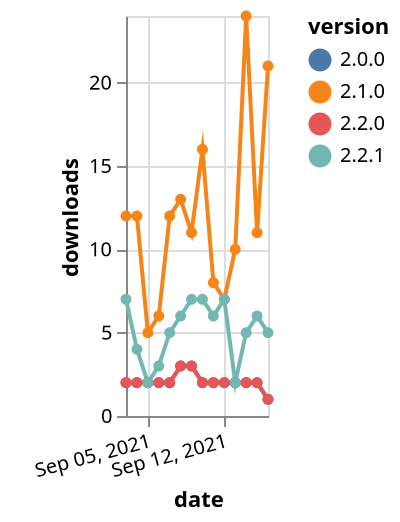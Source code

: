 {"$schema": "https://vega.github.io/schema/vega-lite/v5.json", "description": "A simple bar chart with embedded data.", "data": {"values": [{"date": "2021-09-03", "total": 2958, "delta": 2, "version": "2.0.0"}, {"date": "2021-09-04", "total": 2960, "delta": 2, "version": "2.0.0"}, {"date": "2021-09-05", "total": 2962, "delta": 2, "version": "2.0.0"}, {"date": "2021-09-06", "total": 2964, "delta": 2, "version": "2.0.0"}, {"date": "2021-09-07", "total": 2966, "delta": 2, "version": "2.0.0"}, {"date": "2021-09-08", "total": 2969, "delta": 3, "version": "2.0.0"}, {"date": "2021-09-09", "total": 2972, "delta": 3, "version": "2.0.0"}, {"date": "2021-09-10", "total": 2974, "delta": 2, "version": "2.0.0"}, {"date": "2021-09-11", "total": 2976, "delta": 2, "version": "2.0.0"}, {"date": "2021-09-12", "total": 2978, "delta": 2, "version": "2.0.0"}, {"date": "2021-09-13", "total": 2980, "delta": 2, "version": "2.0.0"}, {"date": "2021-09-14", "total": 2982, "delta": 2, "version": "2.0.0"}, {"date": "2021-09-15", "total": 2984, "delta": 2, "version": "2.0.0"}, {"date": "2021-09-16", "total": 2985, "delta": 1, "version": "2.0.0"}, {"date": "2021-09-03", "total": 6311, "delta": 2, "version": "2.2.0"}, {"date": "2021-09-04", "total": 6313, "delta": 2, "version": "2.2.0"}, {"date": "2021-09-05", "total": 6315, "delta": 2, "version": "2.2.0"}, {"date": "2021-09-06", "total": 6317, "delta": 2, "version": "2.2.0"}, {"date": "2021-09-07", "total": 6319, "delta": 2, "version": "2.2.0"}, {"date": "2021-09-08", "total": 6322, "delta": 3, "version": "2.2.0"}, {"date": "2021-09-09", "total": 6325, "delta": 3, "version": "2.2.0"}, {"date": "2021-09-10", "total": 6327, "delta": 2, "version": "2.2.0"}, {"date": "2021-09-11", "total": 6329, "delta": 2, "version": "2.2.0"}, {"date": "2021-09-12", "total": 6331, "delta": 2, "version": "2.2.0"}, {"date": "2021-09-13", "total": 6333, "delta": 2, "version": "2.2.0"}, {"date": "2021-09-14", "total": 6335, "delta": 2, "version": "2.2.0"}, {"date": "2021-09-15", "total": 6337, "delta": 2, "version": "2.2.0"}, {"date": "2021-09-16", "total": 6338, "delta": 1, "version": "2.2.0"}, {"date": "2021-09-03", "total": 24118, "delta": 12, "version": "2.1.0"}, {"date": "2021-09-04", "total": 24130, "delta": 12, "version": "2.1.0"}, {"date": "2021-09-05", "total": 24135, "delta": 5, "version": "2.1.0"}, {"date": "2021-09-06", "total": 24141, "delta": 6, "version": "2.1.0"}, {"date": "2021-09-07", "total": 24153, "delta": 12, "version": "2.1.0"}, {"date": "2021-09-08", "total": 24166, "delta": 13, "version": "2.1.0"}, {"date": "2021-09-09", "total": 24177, "delta": 11, "version": "2.1.0"}, {"date": "2021-09-10", "total": 24193, "delta": 16, "version": "2.1.0"}, {"date": "2021-09-11", "total": 24201, "delta": 8, "version": "2.1.0"}, {"date": "2021-09-12", "total": 24208, "delta": 7, "version": "2.1.0"}, {"date": "2021-09-13", "total": 24218, "delta": 10, "version": "2.1.0"}, {"date": "2021-09-14", "total": 24242, "delta": 24, "version": "2.1.0"}, {"date": "2021-09-15", "total": 24253, "delta": 11, "version": "2.1.0"}, {"date": "2021-09-16", "total": 24274, "delta": 21, "version": "2.1.0"}, {"date": "2021-09-03", "total": 26991, "delta": 7, "version": "2.2.1"}, {"date": "2021-09-04", "total": 26995, "delta": 4, "version": "2.2.1"}, {"date": "2021-09-05", "total": 26997, "delta": 2, "version": "2.2.1"}, {"date": "2021-09-06", "total": 27000, "delta": 3, "version": "2.2.1"}, {"date": "2021-09-07", "total": 27005, "delta": 5, "version": "2.2.1"}, {"date": "2021-09-08", "total": 27011, "delta": 6, "version": "2.2.1"}, {"date": "2021-09-09", "total": 27018, "delta": 7, "version": "2.2.1"}, {"date": "2021-09-10", "total": 27025, "delta": 7, "version": "2.2.1"}, {"date": "2021-09-11", "total": 27031, "delta": 6, "version": "2.2.1"}, {"date": "2021-09-12", "total": 27038, "delta": 7, "version": "2.2.1"}, {"date": "2021-09-13", "total": 27040, "delta": 2, "version": "2.2.1"}, {"date": "2021-09-14", "total": 27045, "delta": 5, "version": "2.2.1"}, {"date": "2021-09-15", "total": 27051, "delta": 6, "version": "2.2.1"}, {"date": "2021-09-16", "total": 27056, "delta": 5, "version": "2.2.1"}]}, "width": "container", "mark": {"type": "line", "point": {"filled": true}}, "encoding": {"x": {"field": "date", "type": "temporal", "timeUnit": "yearmonthdate", "title": "date", "axis": {"labelAngle": -15}}, "y": {"field": "delta", "type": "quantitative", "title": "downloads"}, "color": {"field": "version", "type": "nominal"}, "tooltip": {"field": "delta"}}}